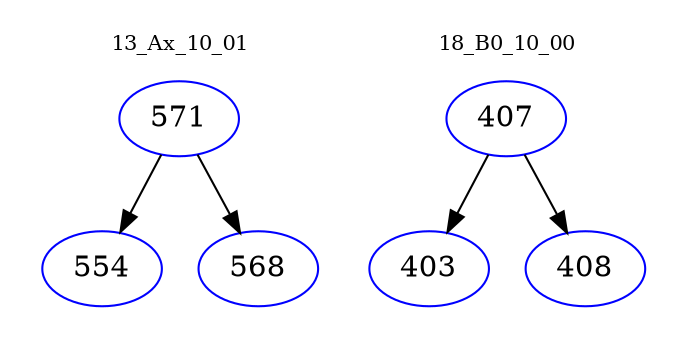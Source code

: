 digraph{
subgraph cluster_0 {
color = white
label = "13_Ax_10_01";
fontsize=10;
T0_571 [label="571", color="blue"]
T0_571 -> T0_554 [color="black"]
T0_554 [label="554", color="blue"]
T0_571 -> T0_568 [color="black"]
T0_568 [label="568", color="blue"]
}
subgraph cluster_1 {
color = white
label = "18_B0_10_00";
fontsize=10;
T1_407 [label="407", color="blue"]
T1_407 -> T1_403 [color="black"]
T1_403 [label="403", color="blue"]
T1_407 -> T1_408 [color="black"]
T1_408 [label="408", color="blue"]
}
}
